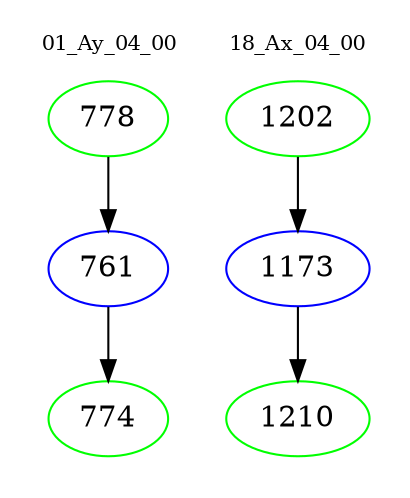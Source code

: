 digraph{
subgraph cluster_0 {
color = white
label = "01_Ay_04_00";
fontsize=10;
T0_778 [label="778", color="green"]
T0_778 -> T0_761 [color="black"]
T0_761 [label="761", color="blue"]
T0_761 -> T0_774 [color="black"]
T0_774 [label="774", color="green"]
}
subgraph cluster_1 {
color = white
label = "18_Ax_04_00";
fontsize=10;
T1_1202 [label="1202", color="green"]
T1_1202 -> T1_1173 [color="black"]
T1_1173 [label="1173", color="blue"]
T1_1173 -> T1_1210 [color="black"]
T1_1210 [label="1210", color="green"]
}
}
